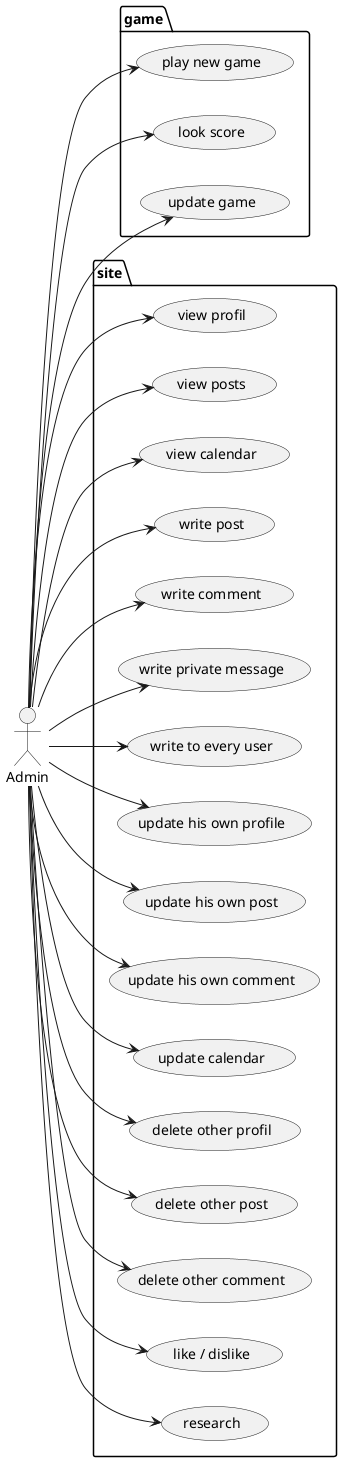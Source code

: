 @startuml
'https://plantuml.com/use-case-diagram

left to right direction
actor Admin as a

package game {
  usecase "play new game" as UC1
  usecase "look score" as UC2
  usecase "update game" as UC3
}

package site {


  usecase "view profil" as UC4
  usecase "view posts" as UC5
  usecase "view calendar" as UC6
  usecase "write post" as UC7
  usecase "write comment" as UC8
  usecase "write private message" as UC9
  usecase "write to every user" as UC10
  usecase "update his own profile" as UC11
  usecase "update his own post" as UC12
  usecase "update his own comment" as UC13
  usecase "update calendar" as UC14
  usecase "delete other profil" as UC15
  usecase "delete other post" as UC16
  usecase "delete other comment" as UC17
  usecase "like / dislike" as UC18
  usecase "research" as UC19

}

a --> UC1
a --> UC2
a --> UC3
a --> UC4
a --> UC5
a --> UC6
a --> UC7
a --> UC8
a --> UC9
a --> UC10
a --> UC11
a --> UC12
a --> UC13
a --> UC14
a --> UC15
a --> UC16
a --> UC17
a --> UC18
a --> UC19
@enduml